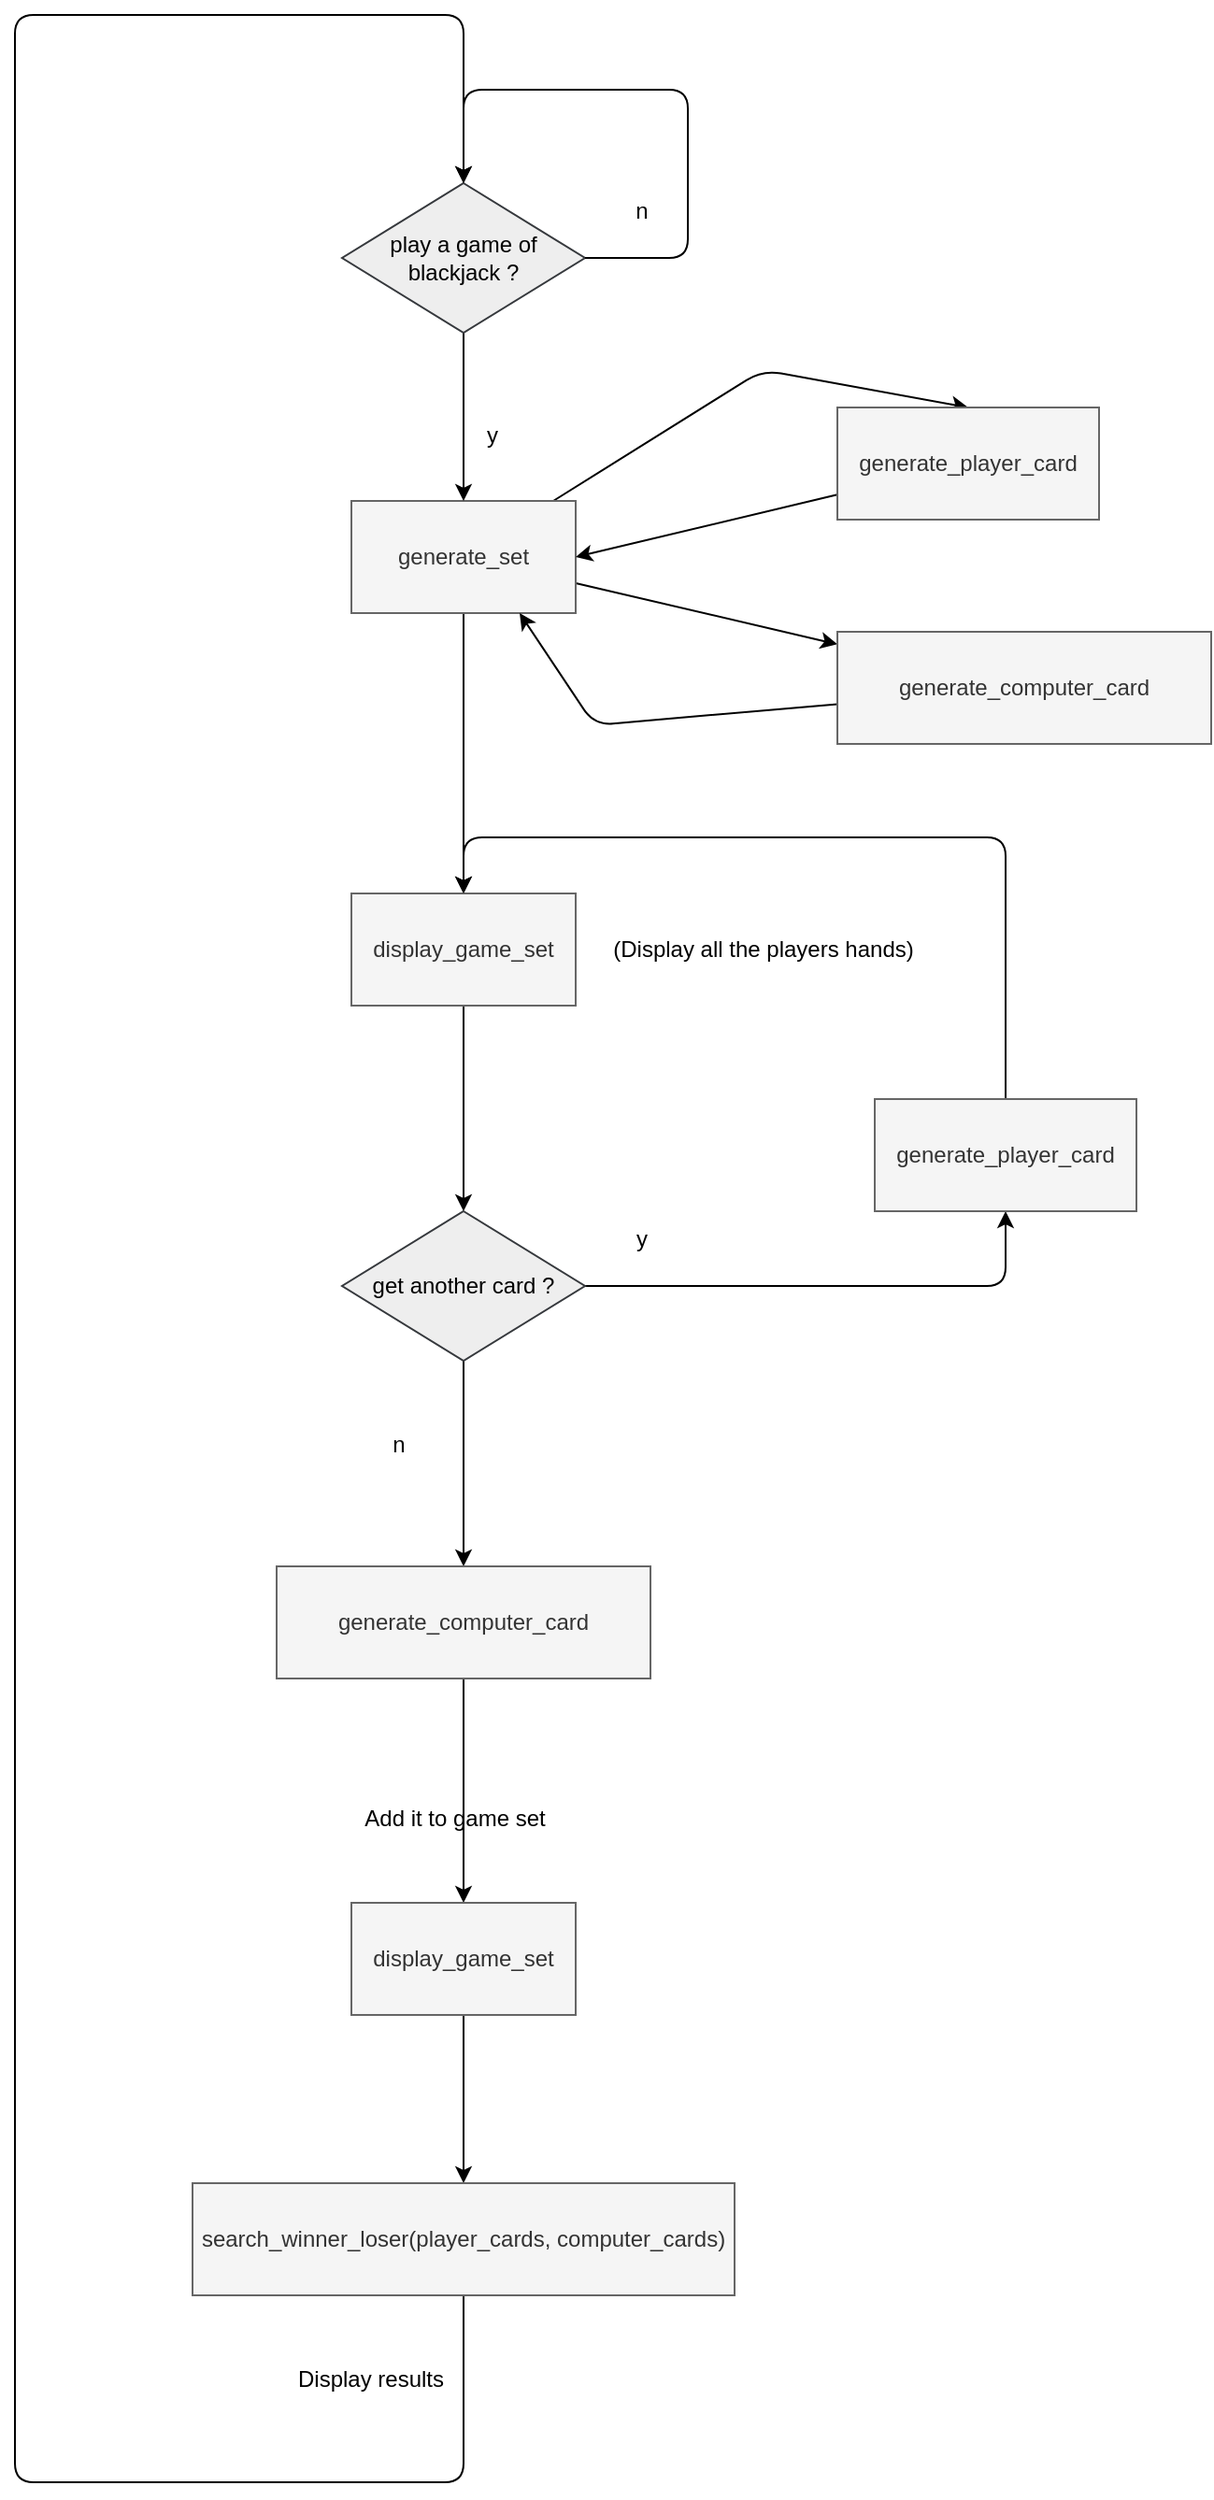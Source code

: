 <mxfile>
    <diagram id="xYLQCYd0l_VgukFpKWI3" name="Page-1">
        <mxGraphModel dx="1380" dy="1651" grid="1" gridSize="10" guides="1" tooltips="1" connect="1" arrows="1" fold="1" page="1" pageScale="1" pageWidth="850" pageHeight="1100" background="#ffffff" math="0" shadow="0">
            <root>
                <mxCell id="0"/>
                <mxCell id="1" parent="0"/>
                <mxCell id="13" style="edgeStyle=none;html=1;entryX=0.5;entryY=0;entryDx=0;entryDy=0;strokeColor=#000000;fontColor=#000000;" edge="1" parent="1" source="5" target="11">
                    <mxGeometry relative="1" as="geometry">
                        <Array as="points">
                            <mxPoint x="560" y="190"/>
                        </Array>
                    </mxGeometry>
                </mxCell>
                <mxCell id="16" style="edgeStyle=none;html=1;strokeColor=#000000;fontColor=#000000;" edge="1" parent="1" source="5" target="12">
                    <mxGeometry relative="1" as="geometry"/>
                </mxCell>
                <mxCell id="18" style="edgeStyle=none;html=1;strokeColor=#000000;fontColor=#000000;entryX=0.5;entryY=0;entryDx=0;entryDy=0;" edge="1" parent="1" source="5" target="21">
                    <mxGeometry relative="1" as="geometry">
                        <mxPoint x="400" y="460" as="targetPoint"/>
                    </mxGeometry>
                </mxCell>
                <mxCell id="5" value="generate_set" style="whiteSpace=wrap;html=1;fillColor=#f5f5f5;strokeColor=#666666;fontColor=#333333;" vertex="1" parent="1">
                    <mxGeometry x="340" y="260" width="120" height="60" as="geometry"/>
                </mxCell>
                <mxCell id="6" value="y" style="text;html=1;align=center;verticalAlign=middle;resizable=0;points=[];autosize=1;strokeColor=none;fillColor=none;fontColor=#000000;" vertex="1" parent="1">
                    <mxGeometry x="400" y="210" width="30" height="30" as="geometry"/>
                </mxCell>
                <mxCell id="8" style="edgeStyle=none;html=1;entryX=0.5;entryY=0;entryDx=0;entryDy=0;strokeColor=#000000;fontColor=#000000;" edge="1" parent="1" source="7" target="5">
                    <mxGeometry relative="1" as="geometry"/>
                </mxCell>
                <mxCell id="7" value="&lt;font color=&quot;#000000&quot;&gt;play a game of blackjack ?&lt;/font&gt;" style="rhombus;whiteSpace=wrap;html=1;strokeColor=#36393d;fillColor=#eeeeee;" vertex="1" parent="1">
                    <mxGeometry x="335" y="90" width="130" height="80" as="geometry"/>
                </mxCell>
                <mxCell id="9" style="edgeStyle=none;html=1;entryX=0.5;entryY=0;entryDx=0;entryDy=0;strokeColor=#000000;fontColor=#000000;exitX=1;exitY=0.5;exitDx=0;exitDy=0;" edge="1" parent="1" source="7" target="7">
                    <mxGeometry relative="1" as="geometry">
                        <mxPoint x="510" y="10" as="sourcePoint"/>
                        <Array as="points">
                            <mxPoint x="520" y="130"/>
                            <mxPoint x="520" y="40"/>
                            <mxPoint x="460" y="40"/>
                            <mxPoint x="400" y="40"/>
                        </Array>
                    </mxGeometry>
                </mxCell>
                <mxCell id="10" value="n" style="text;html=1;align=center;verticalAlign=middle;resizable=0;points=[];autosize=1;strokeColor=none;fillColor=none;fontColor=#000000;" vertex="1" parent="1">
                    <mxGeometry x="480" y="90" width="30" height="30" as="geometry"/>
                </mxCell>
                <mxCell id="17" style="edgeStyle=none;html=1;entryX=1;entryY=0.5;entryDx=0;entryDy=0;strokeColor=#000000;fontColor=#000000;" edge="1" parent="1" source="11" target="5">
                    <mxGeometry relative="1" as="geometry"/>
                </mxCell>
                <mxCell id="11" value="generate_player_card" style="whiteSpace=wrap;html=1;fillColor=#f5f5f5;strokeColor=#666666;fontColor=#333333;" vertex="1" parent="1">
                    <mxGeometry x="600" y="210" width="140" height="60" as="geometry"/>
                </mxCell>
                <mxCell id="15" style="edgeStyle=none;html=1;entryX=0.75;entryY=1;entryDx=0;entryDy=0;strokeColor=#000000;fontColor=#000000;" edge="1" parent="1" source="12" target="5">
                    <mxGeometry relative="1" as="geometry">
                        <Array as="points">
                            <mxPoint x="470" y="380"/>
                        </Array>
                    </mxGeometry>
                </mxCell>
                <mxCell id="12" value="generate_computer_card" style="whiteSpace=wrap;html=1;fillColor=#f5f5f5;strokeColor=#666666;fontColor=#333333;" vertex="1" parent="1">
                    <mxGeometry x="600" y="330" width="200" height="60" as="geometry"/>
                </mxCell>
                <mxCell id="23" style="edgeStyle=none;html=1;entryX=0.5;entryY=0;entryDx=0;entryDy=0;strokeColor=#000000;fontColor=#000000;" edge="1" parent="1" source="21" target="22">
                    <mxGeometry relative="1" as="geometry"/>
                </mxCell>
                <mxCell id="21" value="display_game_set" style="whiteSpace=wrap;html=1;fillColor=#f5f5f5;strokeColor=#666666;fontColor=#333333;" vertex="1" parent="1">
                    <mxGeometry x="340" y="470" width="120" height="60" as="geometry"/>
                </mxCell>
                <mxCell id="24" style="edgeStyle=none;html=1;strokeColor=#000000;fontColor=#000000;entryX=0.5;entryY=1;entryDx=0;entryDy=0;" edge="1" parent="1" source="22" target="38">
                    <mxGeometry relative="1" as="geometry">
                        <mxPoint x="540" y="680" as="targetPoint"/>
                        <Array as="points">
                            <mxPoint x="690" y="680"/>
                        </Array>
                    </mxGeometry>
                </mxCell>
                <mxCell id="28" style="edgeStyle=none;html=1;strokeColor=#000000;fontColor=#000000;" edge="1" parent="1" source="22" target="27">
                    <mxGeometry relative="1" as="geometry"/>
                </mxCell>
                <mxCell id="22" value="&lt;font color=&quot;#000000&quot;&gt;get another card ?&lt;/font&gt;" style="rhombus;whiteSpace=wrap;html=1;strokeColor=#36393d;fillColor=#eeeeee;" vertex="1" parent="1">
                    <mxGeometry x="335" y="640" width="130" height="80" as="geometry"/>
                </mxCell>
                <mxCell id="25" value="y" style="text;html=1;align=center;verticalAlign=middle;resizable=0;points=[];autosize=1;strokeColor=none;fillColor=none;fontColor=#000000;" vertex="1" parent="1">
                    <mxGeometry x="480" y="640" width="30" height="30" as="geometry"/>
                </mxCell>
                <mxCell id="26" value="n" style="text;html=1;align=center;verticalAlign=middle;resizable=0;points=[];autosize=1;strokeColor=none;fillColor=none;fontColor=#000000;" vertex="1" parent="1">
                    <mxGeometry x="350" y="750" width="30" height="30" as="geometry"/>
                </mxCell>
                <mxCell id="30" style="edgeStyle=none;html=1;strokeColor=#000000;fontColor=#000000;" edge="1" parent="1" source="27" target="29">
                    <mxGeometry relative="1" as="geometry"/>
                </mxCell>
                <mxCell id="27" value="generate_computer_card" style="whiteSpace=wrap;html=1;fillColor=#f5f5f5;strokeColor=#666666;fontColor=#333333;" vertex="1" parent="1">
                    <mxGeometry x="300" y="830" width="200" height="60" as="geometry"/>
                </mxCell>
                <mxCell id="34" style="edgeStyle=none;html=1;strokeColor=#000000;fontColor=#000000;" edge="1" parent="1" source="29" target="33">
                    <mxGeometry relative="1" as="geometry"/>
                </mxCell>
                <mxCell id="29" value="display_game_set" style="whiteSpace=wrap;html=1;fillColor=#f5f5f5;strokeColor=#666666;fontColor=#333333;" vertex="1" parent="1">
                    <mxGeometry x="340" y="1010" width="120" height="60" as="geometry"/>
                </mxCell>
                <mxCell id="31" value="Add it to game set" style="text;html=1;align=center;verticalAlign=middle;resizable=0;points=[];autosize=1;strokeColor=none;fillColor=none;fontColor=#000000;" vertex="1" parent="1">
                    <mxGeometry x="335" y="950" width="120" height="30" as="geometry"/>
                </mxCell>
                <mxCell id="32" value="(Display all the players hands)" style="text;html=1;align=center;verticalAlign=middle;resizable=0;points=[];autosize=1;strokeColor=none;fillColor=none;fontColor=#000000;" vertex="1" parent="1">
                    <mxGeometry x="470" y="485" width="180" height="30" as="geometry"/>
                </mxCell>
                <mxCell id="35" style="edgeStyle=none;html=1;strokeColor=#000000;fontColor=#000000;exitX=0.5;exitY=1;exitDx=0;exitDy=0;" edge="1" parent="1" source="33">
                    <mxGeometry relative="1" as="geometry">
                        <mxPoint x="400" y="90" as="targetPoint"/>
                        <mxPoint x="140" y="1330" as="sourcePoint"/>
                        <Array as="points">
                            <mxPoint x="400" y="1320"/>
                            <mxPoint x="160" y="1320"/>
                            <mxPoint x="160" y="1200"/>
                            <mxPoint x="160"/>
                            <mxPoint x="310"/>
                            <mxPoint x="400"/>
                        </Array>
                    </mxGeometry>
                </mxCell>
                <mxCell id="33" value="search_winner_loser(player_cards, computer_cards)" style="whiteSpace=wrap;html=1;fillColor=#f5f5f5;strokeColor=#666666;fontColor=#333333;" vertex="1" parent="1">
                    <mxGeometry x="255" y="1160" width="290" height="60" as="geometry"/>
                </mxCell>
                <mxCell id="37" value="Display results" style="text;html=1;align=center;verticalAlign=middle;resizable=0;points=[];autosize=1;strokeColor=none;fillColor=none;fontColor=#000000;" vertex="1" parent="1">
                    <mxGeometry x="300" y="1250" width="100" height="30" as="geometry"/>
                </mxCell>
                <mxCell id="39" style="edgeStyle=none;html=1;entryX=0.5;entryY=0;entryDx=0;entryDy=0;strokeColor=#000000;fontColor=#000000;" edge="1" parent="1" source="38" target="21">
                    <mxGeometry relative="1" as="geometry">
                        <Array as="points">
                            <mxPoint x="690" y="440"/>
                            <mxPoint x="400" y="440"/>
                        </Array>
                    </mxGeometry>
                </mxCell>
                <mxCell id="38" value="generate_player_card" style="whiteSpace=wrap;html=1;fillColor=#f5f5f5;strokeColor=#666666;fontColor=#333333;" vertex="1" parent="1">
                    <mxGeometry x="620" y="580" width="140" height="60" as="geometry"/>
                </mxCell>
            </root>
        </mxGraphModel>
    </diagram>
</mxfile>